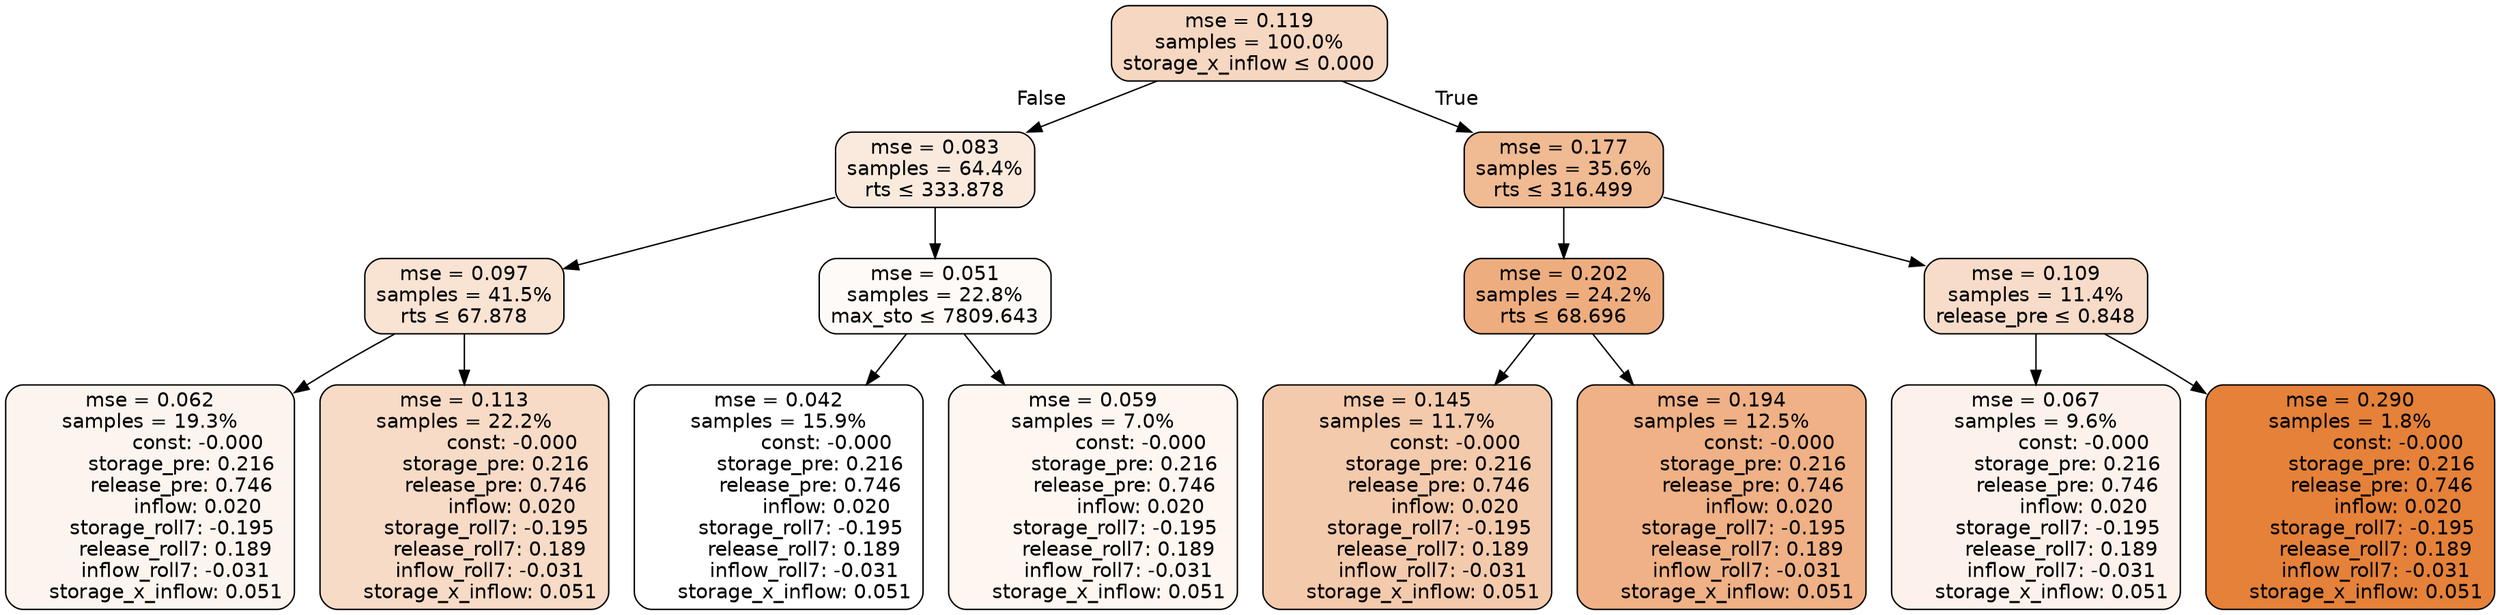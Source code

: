 digraph tree {
node [shape=rectangle, style="filled, rounded", color="black", fontname=helvetica] ;
edge [fontname=helvetica] ;
	"0" [label="mse = 0.119
samples = 100.0%
storage_x_inflow &le; 0.000", fillcolor="#f6d7c1"]
	"1" [label="mse = 0.083
samples = 64.4%
rts &le; 333.878", fillcolor="#faeade"]
	"2" [label="mse = 0.097
samples = 41.5%
rts &le; 67.878", fillcolor="#f9e3d3"]
	"3" [label="mse = 0.062
samples = 19.3%
               const: -0.000
          storage_pre: 0.216
          release_pre: 0.746
               inflow: 0.020
       storage_roll7: -0.195
        release_roll7: 0.189
        inflow_roll7: -0.031
     storage_x_inflow: 0.051", fillcolor="#fcf5ef"]
	"4" [label="mse = 0.113
samples = 22.2%
               const: -0.000
          storage_pre: 0.216
          release_pre: 0.746
               inflow: 0.020
       storage_roll7: -0.195
        release_roll7: 0.189
        inflow_roll7: -0.031
     storage_x_inflow: 0.051", fillcolor="#f7dbc6"]
	"5" [label="mse = 0.051
samples = 22.8%
max_sto &le; 7809.643", fillcolor="#fefaf7"]
	"6" [label="mse = 0.042
samples = 15.9%
               const: -0.000
          storage_pre: 0.216
          release_pre: 0.746
               inflow: 0.020
       storage_roll7: -0.195
        release_roll7: 0.189
        inflow_roll7: -0.031
     storage_x_inflow: 0.051", fillcolor="#ffffff"]
	"7" [label="mse = 0.059
samples = 7.0%
               const: -0.000
          storage_pre: 0.216
          release_pre: 0.746
               inflow: 0.020
       storage_roll7: -0.195
        release_roll7: 0.189
        inflow_roll7: -0.031
     storage_x_inflow: 0.051", fillcolor="#fdf6f1"]
	"8" [label="mse = 0.177
samples = 35.6%
rts &le; 316.499", fillcolor="#f0ba93"]
	"9" [label="mse = 0.202
samples = 24.2%
rts &le; 68.696", fillcolor="#eead7f"]
	"10" [label="mse = 0.145
samples = 11.7%
               const: -0.000
          storage_pre: 0.216
          release_pre: 0.746
               inflow: 0.020
       storage_roll7: -0.195
        release_roll7: 0.189
        inflow_roll7: -0.031
     storage_x_inflow: 0.051", fillcolor="#f4caac"]
	"11" [label="mse = 0.194
samples = 12.5%
               const: -0.000
          storage_pre: 0.216
          release_pre: 0.746
               inflow: 0.020
       storage_roll7: -0.195
        release_roll7: 0.189
        inflow_roll7: -0.031
     storage_x_inflow: 0.051", fillcolor="#efb185"]
	"12" [label="mse = 0.109
samples = 11.4%
release_pre &le; 0.848", fillcolor="#f7dcc9"]
	"13" [label="mse = 0.067
samples = 9.6%
               const: -0.000
          storage_pre: 0.216
          release_pre: 0.746
               inflow: 0.020
       storage_roll7: -0.195
        release_roll7: 0.189
        inflow_roll7: -0.031
     storage_x_inflow: 0.051", fillcolor="#fcf2eb"]
	"14" [label="mse = 0.290
samples = 1.8%
               const: -0.000
          storage_pre: 0.216
          release_pre: 0.746
               inflow: 0.020
       storage_roll7: -0.195
        release_roll7: 0.189
        inflow_roll7: -0.031
     storage_x_inflow: 0.051", fillcolor="#e58139"]

	"0" -> "1" [labeldistance=2.5, labelangle=45, headlabel="False"]
	"1" -> "2"
	"2" -> "3"
	"2" -> "4"
	"1" -> "5"
	"5" -> "6"
	"5" -> "7"
	"0" -> "8" [labeldistance=2.5, labelangle=-45, headlabel="True"]
	"8" -> "9"
	"9" -> "10"
	"9" -> "11"
	"8" -> "12"
	"12" -> "13"
	"12" -> "14"
}